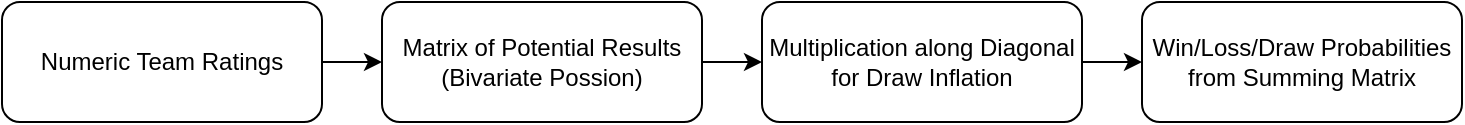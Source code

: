 <mxfile version="23.1.2" type="device">
  <diagram name="Page-1" id="0eYQVbvTDcHcHWVUyeB9">
    <mxGraphModel dx="1038" dy="505" grid="1" gridSize="10" guides="1" tooltips="1" connect="1" arrows="1" fold="1" page="1" pageScale="1" pageWidth="1100" pageHeight="850" math="0" shadow="0">
      <root>
        <mxCell id="0" />
        <mxCell id="1" parent="0" />
        <mxCell id="88rk2t7cM33Tp9ZcFZzz-5" style="edgeStyle=orthogonalEdgeStyle;rounded=0;orthogonalLoop=1;jettySize=auto;html=1;" edge="1" parent="1" source="88rk2t7cM33Tp9ZcFZzz-1" target="88rk2t7cM33Tp9ZcFZzz-2">
          <mxGeometry relative="1" as="geometry" />
        </mxCell>
        <mxCell id="88rk2t7cM33Tp9ZcFZzz-1" value="Numeric Team Ratings" style="rounded=1;whiteSpace=wrap;html=1;" vertex="1" parent="1">
          <mxGeometry x="110" y="180" width="160" height="60" as="geometry" />
        </mxCell>
        <mxCell id="88rk2t7cM33Tp9ZcFZzz-6" style="edgeStyle=orthogonalEdgeStyle;rounded=0;orthogonalLoop=1;jettySize=auto;html=1;" edge="1" parent="1" source="88rk2t7cM33Tp9ZcFZzz-2" target="88rk2t7cM33Tp9ZcFZzz-3">
          <mxGeometry relative="1" as="geometry" />
        </mxCell>
        <mxCell id="88rk2t7cM33Tp9ZcFZzz-2" value="Matrix of Potential Results&lt;br&gt;(Bivariate Possion)" style="rounded=1;whiteSpace=wrap;html=1;" vertex="1" parent="1">
          <mxGeometry x="300" y="180" width="160" height="60" as="geometry" />
        </mxCell>
        <mxCell id="88rk2t7cM33Tp9ZcFZzz-7" style="edgeStyle=orthogonalEdgeStyle;rounded=0;orthogonalLoop=1;jettySize=auto;html=1;" edge="1" parent="1" source="88rk2t7cM33Tp9ZcFZzz-3" target="88rk2t7cM33Tp9ZcFZzz-4">
          <mxGeometry relative="1" as="geometry" />
        </mxCell>
        <mxCell id="88rk2t7cM33Tp9ZcFZzz-3" value="Multiplication along Diagonal for Draw Inflation" style="rounded=1;whiteSpace=wrap;html=1;" vertex="1" parent="1">
          <mxGeometry x="490" y="180" width="160" height="60" as="geometry" />
        </mxCell>
        <mxCell id="88rk2t7cM33Tp9ZcFZzz-4" value="Win/Loss/Draw Probabilities from Summing Matrix" style="rounded=1;whiteSpace=wrap;html=1;" vertex="1" parent="1">
          <mxGeometry x="680" y="180" width="160" height="60" as="geometry" />
        </mxCell>
      </root>
    </mxGraphModel>
  </diagram>
</mxfile>

